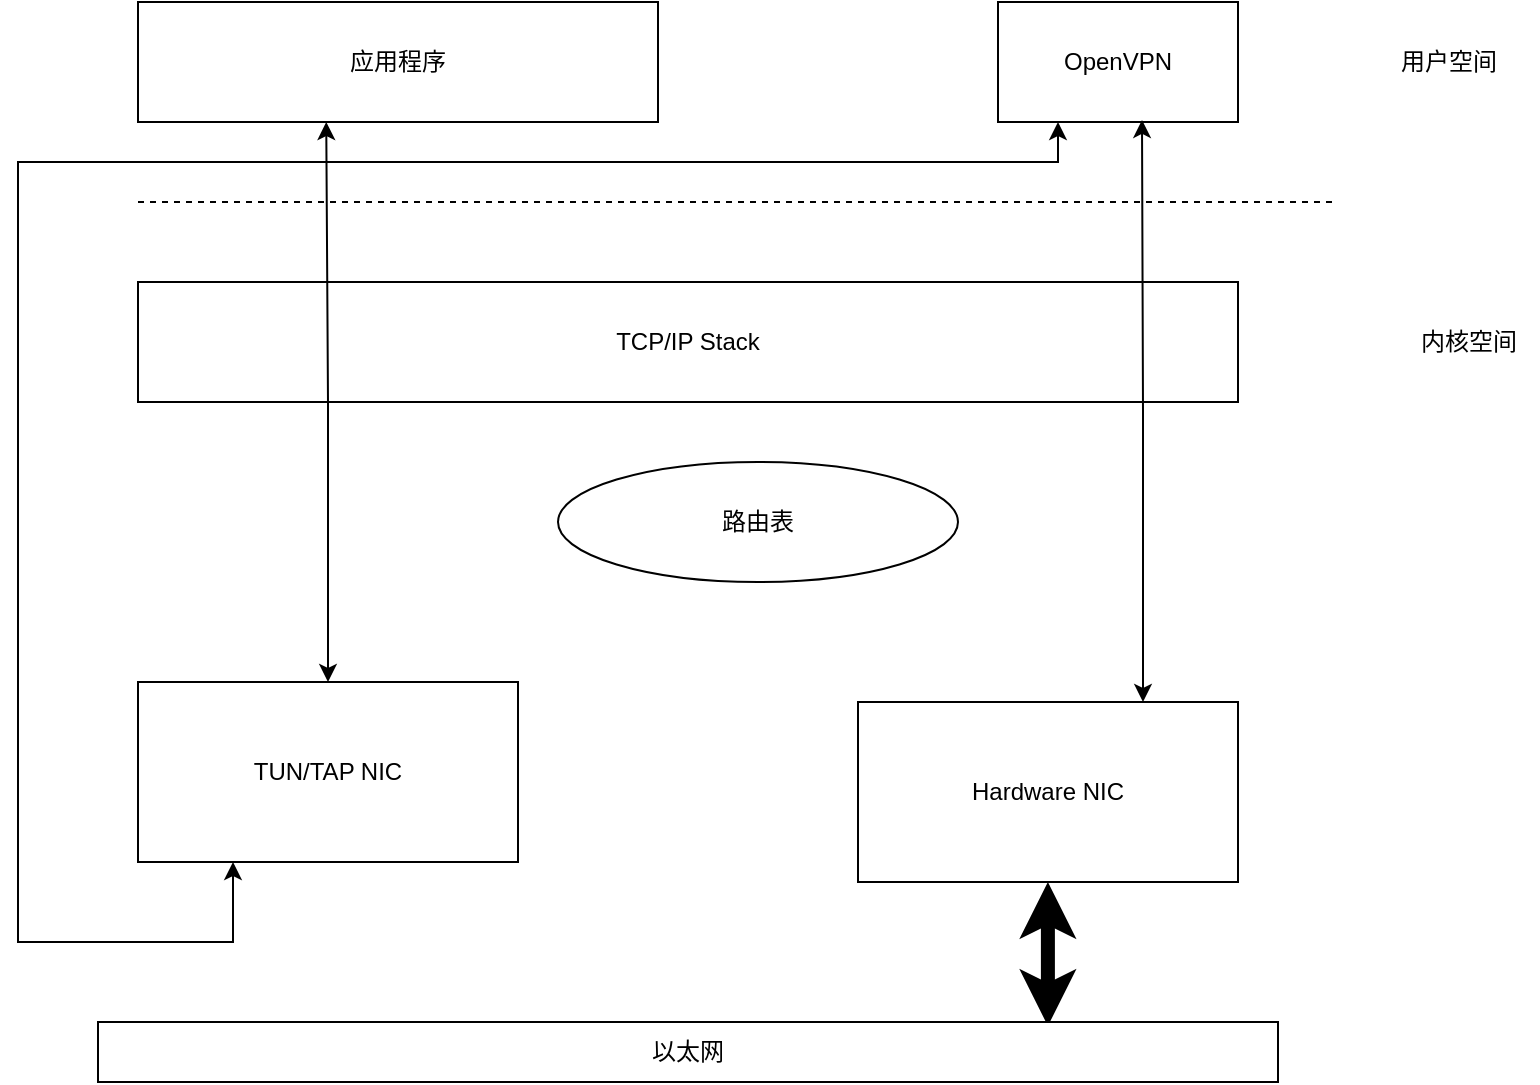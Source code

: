 <mxfile version="21.2.9" type="github">
  <diagram name="第 1 页" id="qN9vihlYFWbMOSYPV-8a">
    <mxGraphModel dx="1258" dy="642" grid="1" gridSize="10" guides="1" tooltips="1" connect="1" arrows="1" fold="1" page="1" pageScale="1" pageWidth="827" pageHeight="1169" math="0" shadow="0">
      <root>
        <mxCell id="0" />
        <mxCell id="1" parent="0" />
        <mxCell id="jRwzreYz2GqBpTQ5AHRV-1" value="应用程序" style="rounded=0;whiteSpace=wrap;html=1;" vertex="1" parent="1">
          <mxGeometry x="90" y="100" width="260" height="60" as="geometry" />
        </mxCell>
        <mxCell id="jRwzreYz2GqBpTQ5AHRV-2" value="TCP/IP Stack" style="rounded=0;whiteSpace=wrap;html=1;" vertex="1" parent="1">
          <mxGeometry x="90" y="240" width="550" height="60" as="geometry" />
        </mxCell>
        <mxCell id="jRwzreYz2GqBpTQ5AHRV-3" value="OpenVPN" style="rounded=0;whiteSpace=wrap;html=1;" vertex="1" parent="1">
          <mxGeometry x="520" y="100" width="120" height="60" as="geometry" />
        </mxCell>
        <mxCell id="jRwzreYz2GqBpTQ5AHRV-4" value="" style="endArrow=none;dashed=1;html=1;rounded=0;" edge="1" parent="1">
          <mxGeometry width="50" height="50" relative="1" as="geometry">
            <mxPoint x="90" y="200" as="sourcePoint" />
            <mxPoint x="690" y="200" as="targetPoint" />
          </mxGeometry>
        </mxCell>
        <mxCell id="jRwzreYz2GqBpTQ5AHRV-5" value="用户空间" style="text;html=1;align=center;verticalAlign=middle;resizable=0;points=[];autosize=1;strokeColor=none;fillColor=none;" vertex="1" parent="1">
          <mxGeometry x="710" y="115" width="70" height="30" as="geometry" />
        </mxCell>
        <mxCell id="jRwzreYz2GqBpTQ5AHRV-7" value="内核空间" style="text;html=1;align=center;verticalAlign=middle;resizable=0;points=[];autosize=1;strokeColor=none;fillColor=none;" vertex="1" parent="1">
          <mxGeometry x="720" y="255" width="70" height="30" as="geometry" />
        </mxCell>
        <mxCell id="jRwzreYz2GqBpTQ5AHRV-8" value="路由表" style="ellipse;whiteSpace=wrap;html=1;" vertex="1" parent="1">
          <mxGeometry x="300" y="330" width="200" height="60" as="geometry" />
        </mxCell>
        <mxCell id="jRwzreYz2GqBpTQ5AHRV-11" style="edgeStyle=orthogonalEdgeStyle;rounded=0;orthogonalLoop=1;jettySize=auto;html=1;exitX=0.5;exitY=0;exitDx=0;exitDy=0;entryX=0.362;entryY=1;entryDx=0;entryDy=0;entryPerimeter=0;startArrow=classic;startFill=1;endArrow=classic;endFill=1;" edge="1" parent="1" source="jRwzreYz2GqBpTQ5AHRV-9" target="jRwzreYz2GqBpTQ5AHRV-1">
          <mxGeometry relative="1" as="geometry" />
        </mxCell>
        <mxCell id="jRwzreYz2GqBpTQ5AHRV-14" style="edgeStyle=orthogonalEdgeStyle;rounded=0;orthogonalLoop=1;jettySize=auto;html=1;entryX=0.25;entryY=1;entryDx=0;entryDy=0;exitX=0.25;exitY=1;exitDx=0;exitDy=0;startArrow=classic;startFill=1;" edge="1" parent="1" source="jRwzreYz2GqBpTQ5AHRV-9" target="jRwzreYz2GqBpTQ5AHRV-3">
          <mxGeometry relative="1" as="geometry">
            <Array as="points">
              <mxPoint x="138" y="570" />
              <mxPoint x="30" y="570" />
              <mxPoint x="30" y="180" />
              <mxPoint x="550" y="180" />
            </Array>
          </mxGeometry>
        </mxCell>
        <mxCell id="jRwzreYz2GqBpTQ5AHRV-9" value="TUN/TAP NIC" style="rounded=0;whiteSpace=wrap;html=1;" vertex="1" parent="1">
          <mxGeometry x="90" y="440" width="190" height="90" as="geometry" />
        </mxCell>
        <mxCell id="jRwzreYz2GqBpTQ5AHRV-12" style="edgeStyle=orthogonalEdgeStyle;rounded=0;orthogonalLoop=1;jettySize=auto;html=1;exitX=0.75;exitY=0;exitDx=0;exitDy=0;entryX=0.6;entryY=0.983;entryDx=0;entryDy=0;entryPerimeter=0;startArrow=classic;startFill=1;" edge="1" parent="1" source="jRwzreYz2GqBpTQ5AHRV-10" target="jRwzreYz2GqBpTQ5AHRV-3">
          <mxGeometry relative="1" as="geometry" />
        </mxCell>
        <mxCell id="jRwzreYz2GqBpTQ5AHRV-17" style="edgeStyle=orthogonalEdgeStyle;rounded=0;orthogonalLoop=1;jettySize=auto;html=1;entryX=0.805;entryY=0.067;entryDx=0;entryDy=0;entryPerimeter=0;startArrow=classic;startFill=1;strokeWidth=7;" edge="1" parent="1" source="jRwzreYz2GqBpTQ5AHRV-10" target="jRwzreYz2GqBpTQ5AHRV-15">
          <mxGeometry relative="1" as="geometry" />
        </mxCell>
        <mxCell id="jRwzreYz2GqBpTQ5AHRV-10" value="Hardware NIC" style="rounded=0;whiteSpace=wrap;html=1;" vertex="1" parent="1">
          <mxGeometry x="450" y="450" width="190" height="90" as="geometry" />
        </mxCell>
        <mxCell id="jRwzreYz2GqBpTQ5AHRV-15" value="以太网" style="rounded=0;whiteSpace=wrap;html=1;" vertex="1" parent="1">
          <mxGeometry x="70" y="610" width="590" height="30" as="geometry" />
        </mxCell>
      </root>
    </mxGraphModel>
  </diagram>
</mxfile>
